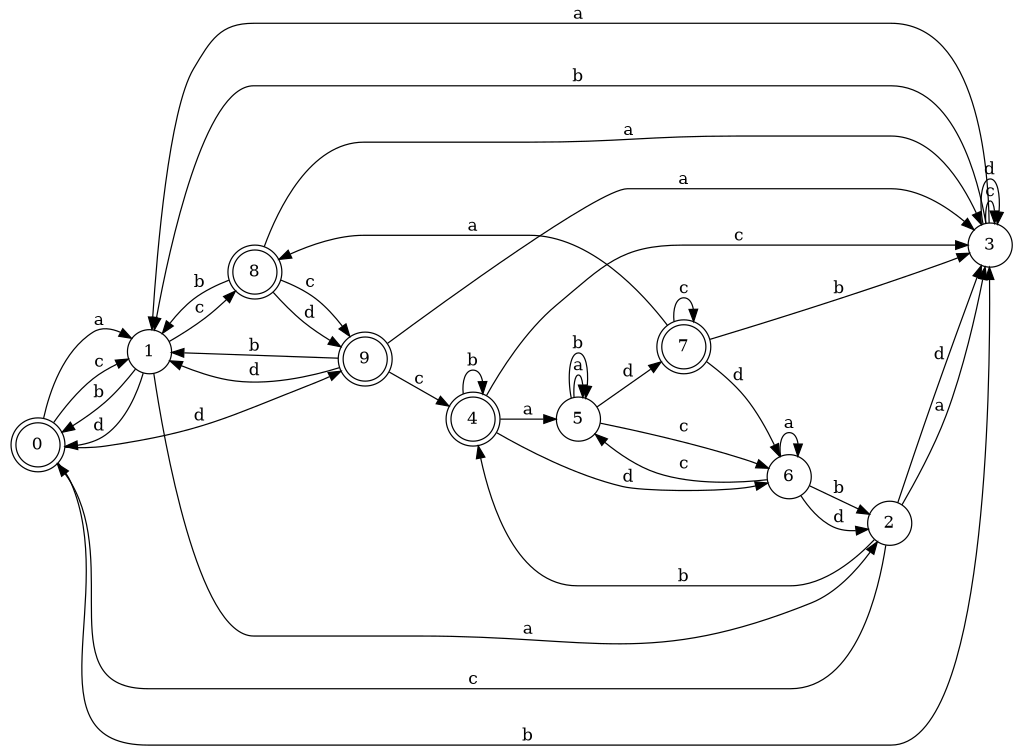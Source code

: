 digraph n8_6 {
__start0 [label="" shape="none"];

rankdir=LR;
size="8,5";

s0 [style="rounded,filled", color="black", fillcolor="white" shape="doublecircle", label="0"];
s1 [style="filled", color="black", fillcolor="white" shape="circle", label="1"];
s2 [style="filled", color="black", fillcolor="white" shape="circle", label="2"];
s3 [style="filled", color="black", fillcolor="white" shape="circle", label="3"];
s4 [style="rounded,filled", color="black", fillcolor="white" shape="doublecircle", label="4"];
s5 [style="filled", color="black", fillcolor="white" shape="circle", label="5"];
s6 [style="filled", color="black", fillcolor="white" shape="circle", label="6"];
s7 [style="rounded,filled", color="black", fillcolor="white" shape="doublecircle", label="7"];
s8 [style="rounded,filled", color="black", fillcolor="white" shape="doublecircle", label="8"];
s9 [style="rounded,filled", color="black", fillcolor="white" shape="doublecircle", label="9"];
s0 -> s1 [label="a"];
s0 -> s3 [label="b"];
s0 -> s1 [label="c"];
s0 -> s9 [label="d"];
s1 -> s2 [label="a"];
s1 -> s0 [label="b"];
s1 -> s8 [label="c"];
s1 -> s0 [label="d"];
s2 -> s3 [label="a"];
s2 -> s4 [label="b"];
s2 -> s0 [label="c"];
s2 -> s3 [label="d"];
s3 -> s1 [label="a"];
s3 -> s1 [label="b"];
s3 -> s3 [label="c"];
s3 -> s3 [label="d"];
s4 -> s5 [label="a"];
s4 -> s4 [label="b"];
s4 -> s3 [label="c"];
s4 -> s6 [label="d"];
s5 -> s5 [label="a"];
s5 -> s5 [label="b"];
s5 -> s6 [label="c"];
s5 -> s7 [label="d"];
s6 -> s6 [label="a"];
s6 -> s2 [label="b"];
s6 -> s5 [label="c"];
s6 -> s2 [label="d"];
s7 -> s8 [label="a"];
s7 -> s3 [label="b"];
s7 -> s7 [label="c"];
s7 -> s6 [label="d"];
s8 -> s3 [label="a"];
s8 -> s1 [label="b"];
s8 -> s9 [label="c"];
s8 -> s9 [label="d"];
s9 -> s3 [label="a"];
s9 -> s1 [label="b"];
s9 -> s4 [label="c"];
s9 -> s1 [label="d"];

}